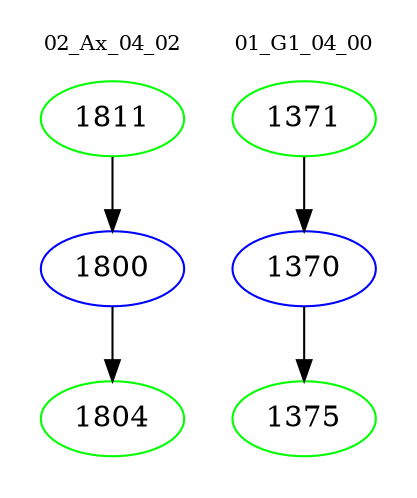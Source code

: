 digraph{
subgraph cluster_0 {
color = white
label = "02_Ax_04_02";
fontsize=10;
T0_1811 [label="1811", color="green"]
T0_1811 -> T0_1800 [color="black"]
T0_1800 [label="1800", color="blue"]
T0_1800 -> T0_1804 [color="black"]
T0_1804 [label="1804", color="green"]
}
subgraph cluster_1 {
color = white
label = "01_G1_04_00";
fontsize=10;
T1_1371 [label="1371", color="green"]
T1_1371 -> T1_1370 [color="black"]
T1_1370 [label="1370", color="blue"]
T1_1370 -> T1_1375 [color="black"]
T1_1375 [label="1375", color="green"]
}
}
